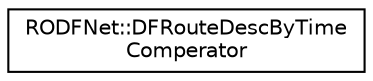 digraph "Graphical Class Hierarchy"
{
  edge [fontname="Helvetica",fontsize="10",labelfontname="Helvetica",labelfontsize="10"];
  node [fontname="Helvetica",fontsize="10",shape=record];
  rankdir="LR";
  Node0 [label="RODFNet::DFRouteDescByTime\lComperator",height=0.2,width=0.4,color="black", fillcolor="white", style="filled",URL="$d1/d3b/class_r_o_d_f_net_1_1_d_f_route_desc_by_time_comperator.html"];
}
